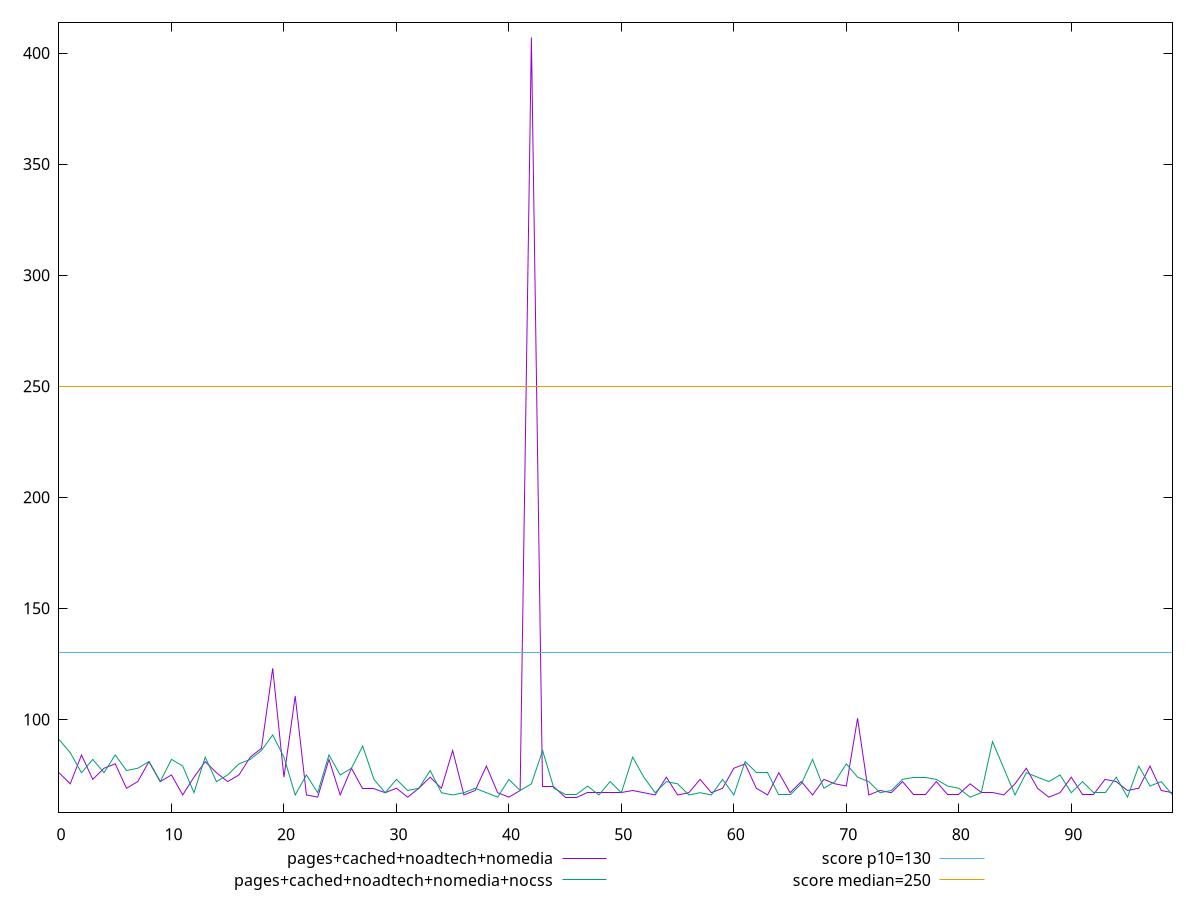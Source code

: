 reset

$pagesCachedNoadtechNomedia <<EOF
0 76
1 71
2 84
3 73
4 78
5 80
6 69
7 72
8 81
9 72
10 75
11 66
12 74
13 81
14 76
15 72
16 75
17 83
18 87
19 123
20 74
21 110.5
22 66
23 65
24 82
25 66
26 78
27 69
28 69
29 67
30 69
31 65
32 69
33 74
34 69
35 86
36 66
37 68
38 79
39 67
40 65
41 68
42 407
43 70
44 70
45 65
46 65
47 67
48 67
49 67
50 67
51 68
52 67
53 66
54 74
55 66
56 67
57 73
58 67
59 69
60 78
61 80
62 69
63 66
64 76
65 67
66 72
67 66
68 73
69 71
70 70
71 100.5
72 66
73 68
74 67
75 72
76 66
77 66
78 72
79 66
80 66
81 71
82 67
83 67
84 66
85 71
86 78
87 69
88 65
89 67
90 74
91 66
92 66
93 73
94 72
95 68
96 69
97 79
98 68
99 67
EOF

$pagesCachedNoadtechNomediaNocss <<EOF
0 91
1 85
2 76
3 82
4 76
5 84
6 77
7 78
8 81
9 72
10 82
11 79
12 67
13 83
14 72
15 75
16 80
17 82
18 86
19 93
20 83
21 66
22 75
23 67
24 84
25 75
26 78
27 88
28 73
29 67
30 73
31 68
32 69
33 77
34 67
35 66
36 67
37 69
38 67
39 65
40 73
41 68
42 71
43 86
44 69
45 66
46 66
47 70
48 66
49 72
50 67
51 83
52 74
53 67
54 72
55 71
56 66
57 67
58 66
59 73
60 66
61 81
62 76
63 76
64 66
65 66
66 71
67 82
68 69
69 72
70 80
71 74
72 72
73 67
74 68
75 73
76 74
77 74
78 73
79 70
80 69
81 65
82 67
83 90
84 78
85 66
86 76
87 74
88 72
89 75
90 67
91 72
92 67
93 67
94 74
95 65
96 79
97 70
98 72
99 66
EOF

set key outside below
set xrange [0:99]
set yrange [58.16:413.84]
set trange [58.16:413.84]
set terminal svg size 640, 520 enhanced background rgb 'white'
set output "report_00016_2021-02-10T13-31-48.338Z/max-potential-fid/comparison/line/3_vs_4.svg"

plot $pagesCachedNoadtechNomedia title "pages+cached+noadtech+nomedia" with line, \
     $pagesCachedNoadtechNomediaNocss title "pages+cached+noadtech+nomedia+nocss" with line, \
     130 title "score p10=130", \
     250 title "score median=250"

reset
